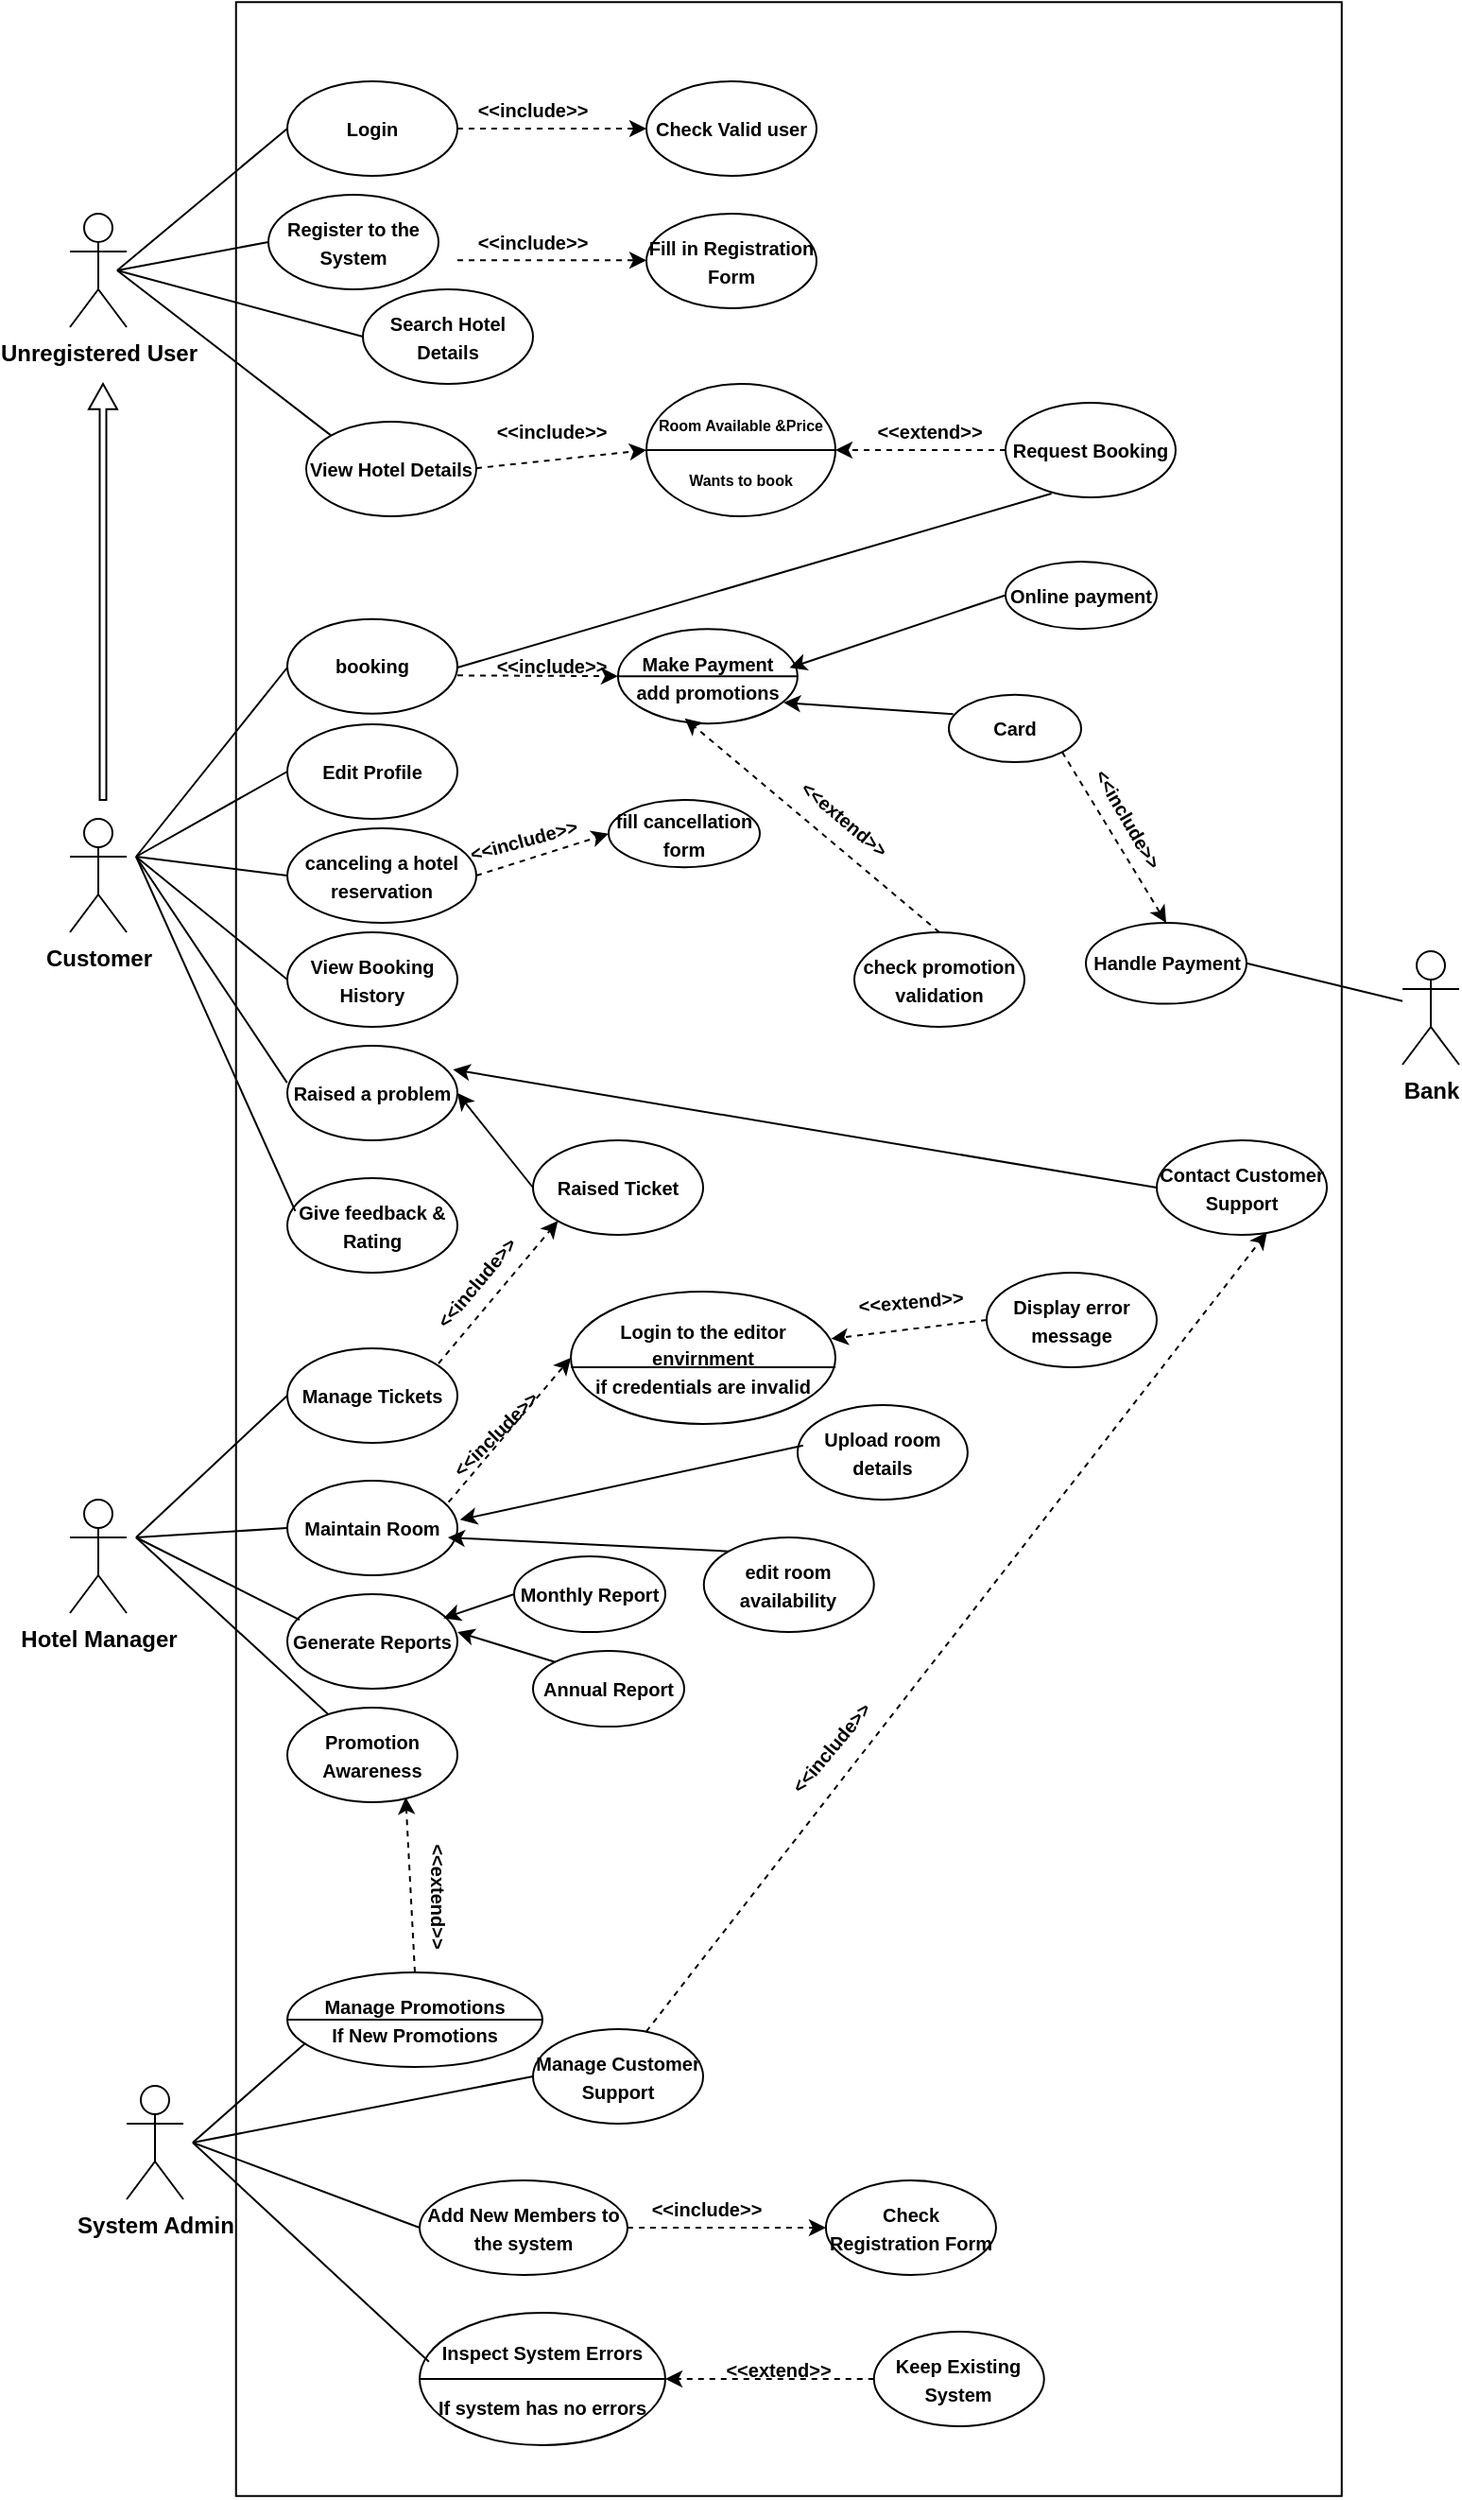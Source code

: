 <mxfile version="24.7.16">
  <diagram name="Page-1" id="d68mastPprzEtAu5r2Ha">
    <mxGraphModel dx="1050" dy="557" grid="1" gridSize="10" guides="1" tooltips="1" connect="1" arrows="1" fold="1" page="1" pageScale="1" pageWidth="850" pageHeight="1100" math="0" shadow="0">
      <root>
        <mxCell id="0" />
        <mxCell id="1" parent="0" />
        <mxCell id="FY4jOLK4kZRqqMJBtK9q-3" value="" style="rounded=0;whiteSpace=wrap;html=1;rotation=90;fontStyle=1" parent="1" vertex="1">
          <mxGeometry x="-234" y="435" width="1318.75" height="585" as="geometry" />
        </mxCell>
        <mxCell id="FY4jOLK4kZRqqMJBtK9q-7" value="Customer" style="shape=umlActor;html=1;verticalLabelPosition=bottom;verticalAlign=top;align=center;fontStyle=1" parent="1" vertex="1">
          <mxGeometry x="45" y="500" width="30" height="60" as="geometry" />
        </mxCell>
        <mxCell id="FY4jOLK4kZRqqMJBtK9q-8" value="Hotel Manager" style="shape=umlActor;html=1;verticalLabelPosition=bottom;verticalAlign=top;align=center;fontStyle=1" parent="1" vertex="1">
          <mxGeometry x="45" y="860" width="30" height="60" as="geometry" />
        </mxCell>
        <mxCell id="FY4jOLK4kZRqqMJBtK9q-9" value="Unregistered User" style="shape=umlActor;html=1;verticalLabelPosition=bottom;verticalAlign=top;align=center;fontStyle=1" parent="1" vertex="1">
          <mxGeometry x="45" y="180" width="30" height="60" as="geometry" />
        </mxCell>
        <mxCell id="FY4jOLK4kZRqqMJBtK9q-10" value="System Admin" style="shape=umlActor;html=1;verticalLabelPosition=bottom;verticalAlign=top;align=center;fontStyle=1" parent="1" vertex="1">
          <mxGeometry x="75" y="1170" width="30" height="60" as="geometry" />
        </mxCell>
        <mxCell id="FY4jOLK4kZRqqMJBtK9q-12" value="&lt;font style=&quot;font-size: 10px;&quot;&gt;Login&lt;/font&gt;" style="ellipse;whiteSpace=wrap;html=1;fontStyle=1" parent="1" vertex="1">
          <mxGeometry x="160" y="110" width="90" height="50" as="geometry" />
        </mxCell>
        <mxCell id="FY4jOLK4kZRqqMJBtK9q-13" value="&lt;font style=&quot;font-size: 10px;&quot;&gt;Register to the System&lt;/font&gt;" style="ellipse;whiteSpace=wrap;html=1;fontStyle=1" parent="1" vertex="1">
          <mxGeometry x="150" y="170" width="90" height="50" as="geometry" />
        </mxCell>
        <mxCell id="FY4jOLK4kZRqqMJBtK9q-14" value="&lt;span style=&quot;font-size: 10px;&quot;&gt;Search Hotel Details&lt;/span&gt;" style="ellipse;whiteSpace=wrap;html=1;fontStyle=1" parent="1" vertex="1">
          <mxGeometry x="200" y="220" width="90" height="50" as="geometry" />
        </mxCell>
        <mxCell id="FY4jOLK4kZRqqMJBtK9q-15" value="&lt;span style=&quot;font-size: 10px;&quot;&gt;View Hotel Details&lt;/span&gt;" style="ellipse;whiteSpace=wrap;html=1;fontStyle=1" parent="1" vertex="1">
          <mxGeometry x="170" y="290" width="90" height="50" as="geometry" />
        </mxCell>
        <mxCell id="FY4jOLK4kZRqqMJBtK9q-16" value="&lt;font style=&quot;font-size: 10px;&quot;&gt;Check Valid user&lt;/font&gt;" style="ellipse;whiteSpace=wrap;html=1;fontStyle=1" parent="1" vertex="1">
          <mxGeometry x="350" y="110" width="90" height="50" as="geometry" />
        </mxCell>
        <mxCell id="FY4jOLK4kZRqqMJBtK9q-21" value="" style="html=1;labelBackgroundColor=#ffffff;startArrow=none;startFill=0;startSize=6;endArrow=classic;endFill=1;endSize=6;jettySize=auto;orthogonalLoop=1;strokeWidth=1;dashed=1;fontSize=14;rounded=0;exitX=1;exitY=0.5;exitDx=0;exitDy=0;fontStyle=1" parent="1" source="FY4jOLK4kZRqqMJBtK9q-12" target="FY4jOLK4kZRqqMJBtK9q-16" edge="1">
          <mxGeometry width="60" height="60" relative="1" as="geometry">
            <mxPoint x="250" y="130" as="sourcePoint" />
            <mxPoint x="310" y="70" as="targetPoint" />
          </mxGeometry>
        </mxCell>
        <mxCell id="FY4jOLK4kZRqqMJBtK9q-23" value="&lt;font style=&quot;font-size: 10px;&quot;&gt;&amp;lt;&amp;lt;include&amp;gt;&amp;gt;&lt;/font&gt;" style="text;html=1;align=center;verticalAlign=middle;whiteSpace=wrap;rounded=0;fontStyle=1" parent="1" vertex="1">
          <mxGeometry x="260" y="110" width="60" height="30" as="geometry" />
        </mxCell>
        <mxCell id="FY4jOLK4kZRqqMJBtK9q-24" value="" style="html=1;labelBackgroundColor=#ffffff;startArrow=none;startFill=0;startSize=6;endArrow=classic;endFill=1;endSize=6;jettySize=auto;orthogonalLoop=1;strokeWidth=1;dashed=1;fontSize=14;rounded=0;exitX=1;exitY=0.5;exitDx=0;exitDy=0;fontStyle=1" parent="1" edge="1">
          <mxGeometry width="60" height="60" relative="1" as="geometry">
            <mxPoint x="250" y="204.67" as="sourcePoint" />
            <mxPoint x="350" y="204.67" as="targetPoint" />
          </mxGeometry>
        </mxCell>
        <mxCell id="FY4jOLK4kZRqqMJBtK9q-25" value="&lt;font style=&quot;font-size: 10px;&quot;&gt;Fill in Registration Form&lt;/font&gt;" style="ellipse;whiteSpace=wrap;html=1;fontStyle=1" parent="1" vertex="1">
          <mxGeometry x="350" y="180" width="90" height="50" as="geometry" />
        </mxCell>
        <mxCell id="FY4jOLK4kZRqqMJBtK9q-26" value="&lt;font style=&quot;font-size: 10px;&quot;&gt;&amp;lt;&amp;lt;include&amp;gt;&amp;gt;&lt;/font&gt;" style="text;html=1;align=center;verticalAlign=middle;whiteSpace=wrap;rounded=0;fontStyle=1" parent="1" vertex="1">
          <mxGeometry x="260" y="180" width="60" height="30" as="geometry" />
        </mxCell>
        <mxCell id="FY4jOLK4kZRqqMJBtK9q-27" value="" style="html=1;labelBackgroundColor=#ffffff;startArrow=none;startFill=0;startSize=6;endArrow=classic;endFill=1;endSize=6;jettySize=auto;orthogonalLoop=1;strokeWidth=1;dashed=1;fontSize=14;rounded=0;exitX=1;exitY=0.5;exitDx=0;exitDy=0;entryX=0;entryY=0.5;entryDx=0;entryDy=0;fontStyle=1" parent="1" target="FY4jOLK4kZRqqMJBtK9q-28" edge="1">
          <mxGeometry width="60" height="60" relative="1" as="geometry">
            <mxPoint x="260" y="314.57" as="sourcePoint" />
            <mxPoint x="360" y="314.57" as="targetPoint" />
          </mxGeometry>
        </mxCell>
        <mxCell id="FY4jOLK4kZRqqMJBtK9q-28" value="&lt;div style=&quot;&quot;&gt;&lt;span style=&quot;font-size: 8px; background-color: initial;&quot;&gt;Room Available &amp;amp;Price&lt;/span&gt;&lt;/div&gt;&lt;div style=&quot;&quot;&gt;&lt;span style=&quot;font-size: 8px; background-color: initial;&quot;&gt;&lt;br&gt;&lt;/span&gt;&lt;/div&gt;&lt;div style=&quot;&quot;&gt;&lt;span style=&quot;font-size: 8px; background-color: initial;&quot;&gt;Wants to book&lt;/span&gt;&lt;/div&gt;" style="ellipse;whiteSpace=wrap;html=1;align=center;fontStyle=1" parent="1" vertex="1">
          <mxGeometry x="350" y="270" width="100" height="70" as="geometry" />
        </mxCell>
        <mxCell id="FY4jOLK4kZRqqMJBtK9q-30" value="" style="endArrow=none;html=1;rounded=0;exitX=0;exitY=0.5;exitDx=0;exitDy=0;entryX=1;entryY=0.5;entryDx=0;entryDy=0;fontStyle=1" parent="1" source="FY4jOLK4kZRqqMJBtK9q-28" target="FY4jOLK4kZRqqMJBtK9q-28" edge="1">
          <mxGeometry width="50" height="50" relative="1" as="geometry">
            <mxPoint x="400" y="370" as="sourcePoint" />
            <mxPoint x="450" y="320" as="targetPoint" />
          </mxGeometry>
        </mxCell>
        <mxCell id="FY4jOLK4kZRqqMJBtK9q-31" value="" style="html=1;labelBackgroundColor=#ffffff;startArrow=none;startFill=0;startSize=6;endArrow=classic;endFill=1;endSize=6;jettySize=auto;orthogonalLoop=1;strokeWidth=1;dashed=1;fontSize=14;rounded=0;exitX=0;exitY=0.5;exitDx=0;exitDy=0;entryX=1;entryY=0.5;entryDx=0;entryDy=0;fontStyle=1" parent="1" source="FY4jOLK4kZRqqMJBtK9q-32" target="FY4jOLK4kZRqqMJBtK9q-28" edge="1">
          <mxGeometry width="60" height="60" relative="1" as="geometry">
            <mxPoint x="440" y="264.64" as="sourcePoint" />
            <mxPoint x="540" y="264.64" as="targetPoint" />
          </mxGeometry>
        </mxCell>
        <mxCell id="FY4jOLK4kZRqqMJBtK9q-32" value="&lt;font style=&quot;font-size: 10px;&quot;&gt;Request Booking&lt;/font&gt;" style="ellipse;whiteSpace=wrap;html=1;fontStyle=1" parent="1" vertex="1">
          <mxGeometry x="540" y="280" width="90" height="50" as="geometry" />
        </mxCell>
        <mxCell id="FY4jOLK4kZRqqMJBtK9q-33" value="&lt;font style=&quot;font-size: 10px;&quot;&gt;&amp;lt;&amp;lt;include&amp;gt;&amp;gt;&lt;/font&gt;" style="text;html=1;align=center;verticalAlign=middle;whiteSpace=wrap;rounded=0;fontStyle=1" parent="1" vertex="1">
          <mxGeometry x="270" y="280" width="60" height="30" as="geometry" />
        </mxCell>
        <mxCell id="FY4jOLK4kZRqqMJBtK9q-34" value="&lt;font style=&quot;font-size: 10px;&quot;&gt;&amp;lt;&amp;lt;extend&amp;gt;&amp;gt;&lt;/font&gt;" style="text;html=1;align=center;verticalAlign=middle;whiteSpace=wrap;rounded=0;rotation=0;fontStyle=1" parent="1" vertex="1">
          <mxGeometry x="470.38" y="280" width="60" height="30" as="geometry" />
        </mxCell>
        <mxCell id="FY4jOLK4kZRqqMJBtK9q-37" value="" style="shape=singleArrow;direction=north;whiteSpace=wrap;html=1;arrowWidth=0.233;arrowSize=0.061;fontStyle=1" parent="1" vertex="1">
          <mxGeometry x="55" y="270" width="15" height="220" as="geometry" />
        </mxCell>
        <mxCell id="FY4jOLK4kZRqqMJBtK9q-39" value="" style="endArrow=none;html=1;rounded=0;entryX=0;entryY=0.5;entryDx=0;entryDy=0;fontStyle=1" parent="1" target="FY4jOLK4kZRqqMJBtK9q-12" edge="1">
          <mxGeometry width="50" height="50" relative="1" as="geometry">
            <mxPoint x="70" y="210" as="sourcePoint" />
            <mxPoint x="120" y="160" as="targetPoint" />
          </mxGeometry>
        </mxCell>
        <mxCell id="FY4jOLK4kZRqqMJBtK9q-40" value="" style="endArrow=none;html=1;rounded=0;exitX=0;exitY=0.5;exitDx=0;exitDy=0;fontStyle=1" parent="1" source="FY4jOLK4kZRqqMJBtK9q-13" edge="1">
          <mxGeometry width="50" height="50" relative="1" as="geometry">
            <mxPoint x="20" y="260" as="sourcePoint" />
            <mxPoint x="70" y="210" as="targetPoint" />
          </mxGeometry>
        </mxCell>
        <mxCell id="FY4jOLK4kZRqqMJBtK9q-41" value="" style="endArrow=none;html=1;rounded=0;exitX=0;exitY=0.5;exitDx=0;exitDy=0;fontStyle=1" parent="1" source="FY4jOLK4kZRqqMJBtK9q-14" edge="1">
          <mxGeometry width="50" height="50" relative="1" as="geometry">
            <mxPoint x="170" y="215" as="sourcePoint" />
            <mxPoint x="70" y="210" as="targetPoint" />
          </mxGeometry>
        </mxCell>
        <mxCell id="FY4jOLK4kZRqqMJBtK9q-42" value="" style="endArrow=none;html=1;rounded=0;exitX=0;exitY=0;exitDx=0;exitDy=0;fontStyle=1" parent="1" source="FY4jOLK4kZRqqMJBtK9q-15" edge="1">
          <mxGeometry width="50" height="50" relative="1" as="geometry">
            <mxPoint x="160" y="205" as="sourcePoint" />
            <mxPoint x="70" y="210" as="targetPoint" />
          </mxGeometry>
        </mxCell>
        <mxCell id="FY4jOLK4kZRqqMJBtK9q-46" value="&lt;font style=&quot;font-size: 10px;&quot;&gt;booking&lt;/font&gt;" style="ellipse;whiteSpace=wrap;html=1;fontStyle=1" parent="1" vertex="1">
          <mxGeometry x="160" y="394.38" width="90" height="50" as="geometry" />
        </mxCell>
        <mxCell id="FY4jOLK4kZRqqMJBtK9q-47" value="&lt;font style=&quot;font-size: 10px;&quot;&gt;Edit Profile&lt;/font&gt;" style="ellipse;whiteSpace=wrap;html=1;fontStyle=1" parent="1" vertex="1">
          <mxGeometry x="160" y="450" width="90" height="50" as="geometry" />
        </mxCell>
        <mxCell id="FY4jOLK4kZRqqMJBtK9q-48" value="&lt;font style=&quot;font-size: 10px;&quot;&gt;canceling a hotel reservation&lt;/font&gt;" style="ellipse;whiteSpace=wrap;html=1;fontStyle=1" parent="1" vertex="1">
          <mxGeometry x="160" y="505" width="100" height="50" as="geometry" />
        </mxCell>
        <mxCell id="FY4jOLK4kZRqqMJBtK9q-49" value="&lt;font style=&quot;font-size: 10px;&quot;&gt;View Booking History&lt;/font&gt;" style="ellipse;whiteSpace=wrap;html=1;fontStyle=1" parent="1" vertex="1">
          <mxGeometry x="160" y="560" width="90" height="50" as="geometry" />
        </mxCell>
        <mxCell id="FY4jOLK4kZRqqMJBtK9q-50" value="" style="endArrow=none;html=1;rounded=0;entryX=0.27;entryY=0.96;entryDx=0;entryDy=0;entryPerimeter=0;fontStyle=1" parent="1" target="FY4jOLK4kZRqqMJBtK9q-32" edge="1">
          <mxGeometry width="50" height="50" relative="1" as="geometry">
            <mxPoint x="250" y="420" as="sourcePoint" />
            <mxPoint x="300" y="370" as="targetPoint" />
          </mxGeometry>
        </mxCell>
        <mxCell id="FY4jOLK4kZRqqMJBtK9q-51" value="" style="endArrow=none;html=1;rounded=0;fontStyle=1" parent="1" edge="1">
          <mxGeometry width="50" height="50" relative="1" as="geometry">
            <mxPoint x="80" y="520" as="sourcePoint" />
            <mxPoint x="160" y="420" as="targetPoint" />
          </mxGeometry>
        </mxCell>
        <mxCell id="FY4jOLK4kZRqqMJBtK9q-52" value="" style="endArrow=none;html=1;rounded=0;entryX=0;entryY=0.5;entryDx=0;entryDy=0;fontStyle=1" parent="1" target="FY4jOLK4kZRqqMJBtK9q-47" edge="1">
          <mxGeometry width="50" height="50" relative="1" as="geometry">
            <mxPoint x="80" y="520" as="sourcePoint" />
            <mxPoint x="170" y="430" as="targetPoint" />
          </mxGeometry>
        </mxCell>
        <mxCell id="FY4jOLK4kZRqqMJBtK9q-53" value="&lt;font style=&quot;font-size: 10px;&quot;&gt;&lt;span style=&quot;color: rgb(0, 0, 0); font-family: Helvetica; font-style: normal; font-variant-ligatures: normal; font-variant-caps: normal; letter-spacing: normal; orphans: 2; text-align: center; text-indent: 0px; text-transform: none; widows: 2; word-spacing: 0px; -webkit-text-stroke-width: 0px; white-space: normal; background-color: rgb(251, 251, 251); text-decoration-thickness: initial; text-decoration-style: initial; text-decoration-color: initial; float: none; display: inline !important;&quot;&gt;Make Payment&lt;/span&gt;&lt;br&gt;&lt;/font&gt;&lt;div&gt;&lt;span style=&quot;font-size: 10px;&quot;&gt;add promotions&lt;/span&gt;&lt;br&gt;&lt;/div&gt;" style="ellipse;whiteSpace=wrap;html=1;rotation=0;fontStyle=1" parent="1" vertex="1">
          <mxGeometry x="334.96" y="399.57" width="95" height="50" as="geometry" />
        </mxCell>
        <mxCell id="FY4jOLK4kZRqqMJBtK9q-54" value="" style="endArrow=none;html=1;rounded=0;exitX=0;exitY=0.5;exitDx=0;exitDy=0;entryX=1;entryY=0.5;entryDx=0;entryDy=0;fontStyle=1" parent="1" source="FY4jOLK4kZRqqMJBtK9q-53" target="FY4jOLK4kZRqqMJBtK9q-53" edge="1">
          <mxGeometry width="50" height="50" relative="1" as="geometry">
            <mxPoint x="410" y="480" as="sourcePoint" />
            <mxPoint x="430" y="430" as="targetPoint" />
          </mxGeometry>
        </mxCell>
        <mxCell id="FY4jOLK4kZRqqMJBtK9q-55" value="" style="html=1;labelBackgroundColor=#ffffff;startArrow=none;startFill=0;startSize=6;endArrow=classic;endFill=1;endSize=6;jettySize=auto;orthogonalLoop=1;strokeWidth=1;dashed=1;fontSize=14;rounded=0;exitX=1;exitY=0.5;exitDx=0;exitDy=0;entryX=0;entryY=0.5;entryDx=0;entryDy=0;fontStyle=1" parent="1" target="FY4jOLK4kZRqqMJBtK9q-53" edge="1">
          <mxGeometry width="60" height="60" relative="1" as="geometry">
            <mxPoint x="250" y="424.16" as="sourcePoint" />
            <mxPoint x="340" y="414.59" as="targetPoint" />
          </mxGeometry>
        </mxCell>
        <mxCell id="FY4jOLK4kZRqqMJBtK9q-56" value="&lt;font style=&quot;font-size: 10px;&quot;&gt;&amp;lt;&amp;lt;include&amp;gt;&amp;gt;&lt;/font&gt;" style="text;html=1;align=center;verticalAlign=middle;whiteSpace=wrap;rounded=0;rotation=0;fontStyle=1" parent="1" vertex="1">
          <mxGeometry x="270" y="404.38" width="60" height="30" as="geometry" />
        </mxCell>
        <mxCell id="FY4jOLK4kZRqqMJBtK9q-58" value="&lt;font style=&quot;font-size: 10px;&quot;&gt;check promotion validation&lt;/font&gt;" style="ellipse;whiteSpace=wrap;html=1;rotation=0;fontStyle=1" parent="1" vertex="1">
          <mxGeometry x="460" y="560" width="90" height="50" as="geometry" />
        </mxCell>
        <mxCell id="FY4jOLK4kZRqqMJBtK9q-59" value="&lt;font style=&quot;font-size: 10px;&quot;&gt;&amp;lt;&amp;lt;extend&amp;gt;&amp;gt;&lt;/font&gt;" style="text;html=1;align=center;verticalAlign=middle;whiteSpace=wrap;rounded=0;rotation=40;fontStyle=1" parent="1" vertex="1">
          <mxGeometry x="425" y="485" width="60" height="30" as="geometry" />
        </mxCell>
        <mxCell id="FY4jOLK4kZRqqMJBtK9q-62" value="&lt;font style=&quot;font-size: 10px;&quot;&gt;Online payment&lt;/font&gt;" style="ellipse;whiteSpace=wrap;html=1;fontStyle=1" parent="1" vertex="1">
          <mxGeometry x="540" y="363.95" width="80" height="35.62" as="geometry" />
        </mxCell>
        <mxCell id="FY4jOLK4kZRqqMJBtK9q-63" value="&lt;font style=&quot;font-size: 10px;&quot;&gt;Card&lt;/font&gt;" style="ellipse;whiteSpace=wrap;html=1;fontStyle=1" parent="1" vertex="1">
          <mxGeometry x="510" y="434.38" width="70" height="35.62" as="geometry" />
        </mxCell>
        <mxCell id="FY4jOLK4kZRqqMJBtK9q-64" value="" style="endArrow=classic;html=1;rounded=0;entryX=0.922;entryY=0.779;entryDx=0;entryDy=0;entryPerimeter=0;exitX=0.033;exitY=0.289;exitDx=0;exitDy=0;exitPerimeter=0;fontStyle=1" parent="1" source="FY4jOLK4kZRqqMJBtK9q-63" target="FY4jOLK4kZRqqMJBtK9q-53" edge="1">
          <mxGeometry width="50" height="50" relative="1" as="geometry">
            <mxPoint x="450" y="470" as="sourcePoint" />
            <mxPoint x="394" y="459" as="targetPoint" />
          </mxGeometry>
        </mxCell>
        <mxCell id="FY4jOLK4kZRqqMJBtK9q-65" value="Bank" style="shape=umlActor;html=1;verticalLabelPosition=bottom;verticalAlign=top;align=center;fontStyle=1" parent="1" vertex="1">
          <mxGeometry x="750" y="570" width="30" height="60" as="geometry" />
        </mxCell>
        <mxCell id="FY4jOLK4kZRqqMJBtK9q-66" value="" style="html=1;labelBackgroundColor=#ffffff;startArrow=none;startFill=0;startSize=6;endArrow=classic;endFill=1;endSize=6;jettySize=auto;orthogonalLoop=1;strokeWidth=1;dashed=1;fontSize=14;rounded=0;exitX=1;exitY=1;exitDx=0;exitDy=0;entryX=0.5;entryY=0;entryDx=0;entryDy=0;fontStyle=1" parent="1" source="FY4jOLK4kZRqqMJBtK9q-63" target="FY4jOLK4kZRqqMJBtK9q-67" edge="1">
          <mxGeometry width="60" height="60" relative="1" as="geometry">
            <mxPoint x="510" y="505" as="sourcePoint" />
            <mxPoint x="596" y="513.84" as="targetPoint" />
          </mxGeometry>
        </mxCell>
        <mxCell id="FY4jOLK4kZRqqMJBtK9q-67" value="&lt;font style=&quot;font-size: 10px;&quot;&gt;Handle Payment&lt;/font&gt;" style="ellipse;whiteSpace=wrap;html=1;fontStyle=1" parent="1" vertex="1">
          <mxGeometry x="582.5" y="555" width="85" height="42.81" as="geometry" />
        </mxCell>
        <mxCell id="FY4jOLK4kZRqqMJBtK9q-68" value="&lt;font style=&quot;font-size: 10px;&quot;&gt;&amp;lt;&amp;lt;include&amp;gt;&amp;gt;&lt;/font&gt;" style="text;html=1;align=center;verticalAlign=middle;whiteSpace=wrap;rounded=0;rotation=60;fontStyle=1" parent="1" vertex="1">
          <mxGeometry x="580" y="490" width="50" height="20" as="geometry" />
        </mxCell>
        <mxCell id="FY4jOLK4kZRqqMJBtK9q-69" value="" style="endArrow=none;html=1;rounded=0;exitX=1;exitY=0.5;exitDx=0;exitDy=0;fontStyle=1" parent="1" source="FY4jOLK4kZRqqMJBtK9q-67" target="FY4jOLK4kZRqqMJBtK9q-65" edge="1">
          <mxGeometry width="50" height="50" relative="1" as="geometry">
            <mxPoint x="380" y="670" as="sourcePoint" />
            <mxPoint x="430" y="620" as="targetPoint" />
          </mxGeometry>
        </mxCell>
        <mxCell id="FY4jOLK4kZRqqMJBtK9q-70" value="&lt;font style=&quot;font-size: 10px;&quot;&gt;fill cancellation form&lt;/font&gt;" style="ellipse;whiteSpace=wrap;html=1;fontStyle=1" parent="1" vertex="1">
          <mxGeometry x="330" y="490" width="80" height="35.62" as="geometry" />
        </mxCell>
        <mxCell id="FY4jOLK4kZRqqMJBtK9q-71" value="" style="html=1;labelBackgroundColor=#ffffff;startArrow=none;startFill=0;startSize=6;endArrow=classic;endFill=1;endSize=6;jettySize=auto;orthogonalLoop=1;strokeWidth=1;dashed=1;fontSize=14;rounded=0;exitX=1;exitY=0.5;exitDx=0;exitDy=0;entryX=0;entryY=0.5;entryDx=0;entryDy=0;fontStyle=1" parent="1" source="FY4jOLK4kZRqqMJBtK9q-48" target="FY4jOLK4kZRqqMJBtK9q-70" edge="1">
          <mxGeometry width="60" height="60" relative="1" as="geometry">
            <mxPoint x="270" y="535.62" as="sourcePoint" />
            <mxPoint x="356" y="544.46" as="targetPoint" />
          </mxGeometry>
        </mxCell>
        <mxCell id="FY4jOLK4kZRqqMJBtK9q-72" value="&lt;font style=&quot;font-size: 10px;&quot;&gt;Raised a problem&lt;/font&gt;" style="ellipse;whiteSpace=wrap;html=1;fontStyle=1" parent="1" vertex="1">
          <mxGeometry x="160" y="620" width="90" height="50" as="geometry" />
        </mxCell>
        <mxCell id="FY4jOLK4kZRqqMJBtK9q-73" value="&lt;span style=&quot;font-size: 10px;&quot;&gt;Contact Customer Support&lt;/span&gt;" style="ellipse;whiteSpace=wrap;html=1;fontStyle=1" parent="1" vertex="1">
          <mxGeometry x="620" y="670" width="90" height="50" as="geometry" />
        </mxCell>
        <mxCell id="FY4jOLK4kZRqqMJBtK9q-74" value="&lt;font style=&quot;font-size: 10px;&quot;&gt;Raised Ticket&lt;/font&gt;" style="ellipse;whiteSpace=wrap;html=1;fontStyle=1" parent="1" vertex="1">
          <mxGeometry x="290" y="670" width="90" height="50" as="geometry" />
        </mxCell>
        <mxCell id="FY4jOLK4kZRqqMJBtK9q-75" value="&lt;font style=&quot;font-size: 10px;&quot;&gt;Give feedback &amp;amp; Rating&lt;/font&gt;" style="ellipse;whiteSpace=wrap;html=1;fontStyle=1" parent="1" vertex="1">
          <mxGeometry x="160" y="690" width="90" height="50" as="geometry" />
        </mxCell>
        <mxCell id="FY4jOLK4kZRqqMJBtK9q-76" value="" style="endArrow=none;html=1;rounded=0;entryX=0;entryY=0.5;entryDx=0;entryDy=0;fontStyle=1" parent="1" target="FY4jOLK4kZRqqMJBtK9q-48" edge="1">
          <mxGeometry width="50" height="50" relative="1" as="geometry">
            <mxPoint x="80" y="520" as="sourcePoint" />
            <mxPoint x="170" y="485" as="targetPoint" />
          </mxGeometry>
        </mxCell>
        <mxCell id="FY4jOLK4kZRqqMJBtK9q-77" value="" style="endArrow=none;html=1;rounded=0;entryX=0;entryY=0.5;entryDx=0;entryDy=0;fontStyle=1" parent="1" target="FY4jOLK4kZRqqMJBtK9q-49" edge="1">
          <mxGeometry width="50" height="50" relative="1" as="geometry">
            <mxPoint x="80" y="520" as="sourcePoint" />
            <mxPoint x="170" y="540" as="targetPoint" />
          </mxGeometry>
        </mxCell>
        <mxCell id="FY4jOLK4kZRqqMJBtK9q-78" value="" style="endArrow=none;html=1;rounded=0;entryX=-0.001;entryY=0.391;entryDx=0;entryDy=0;entryPerimeter=0;fontStyle=1" parent="1" target="FY4jOLK4kZRqqMJBtK9q-72" edge="1">
          <mxGeometry width="50" height="50" relative="1" as="geometry">
            <mxPoint x="80" y="520" as="sourcePoint" />
            <mxPoint x="180" y="550" as="targetPoint" />
          </mxGeometry>
        </mxCell>
        <mxCell id="FY4jOLK4kZRqqMJBtK9q-79" value="" style="endArrow=none;html=1;rounded=0;entryX=0.047;entryY=0.348;entryDx=0;entryDy=0;entryPerimeter=0;fontStyle=1" parent="1" target="FY4jOLK4kZRqqMJBtK9q-75" edge="1">
          <mxGeometry width="50" height="50" relative="1" as="geometry">
            <mxPoint x="80" y="520" as="sourcePoint" />
            <mxPoint x="190" y="560" as="targetPoint" />
          </mxGeometry>
        </mxCell>
        <mxCell id="FY4jOLK4kZRqqMJBtK9q-80" value="" style="endArrow=classic;html=1;rounded=0;entryX=0.975;entryY=0.252;entryDx=0;entryDy=0;entryPerimeter=0;exitX=0;exitY=0.5;exitDx=0;exitDy=0;fontStyle=1" parent="1" source="FY4jOLK4kZRqqMJBtK9q-73" target="FY4jOLK4kZRqqMJBtK9q-72" edge="1">
          <mxGeometry width="50" height="50" relative="1" as="geometry">
            <mxPoint x="300" y="585" as="sourcePoint" />
            <mxPoint x="244" y="550" as="targetPoint" />
          </mxGeometry>
        </mxCell>
        <mxCell id="FY4jOLK4kZRqqMJBtK9q-82" value="" style="endArrow=classic;html=1;rounded=0;entryX=1;entryY=0.5;entryDx=0;entryDy=0;exitX=0;exitY=0.5;exitDx=0;exitDy=0;fontStyle=1" parent="1" source="FY4jOLK4kZRqqMJBtK9q-74" target="FY4jOLK4kZRqqMJBtK9q-72" edge="1">
          <mxGeometry width="50" height="50" relative="1" as="geometry">
            <mxPoint x="310" y="615" as="sourcePoint" />
            <mxPoint x="258" y="643" as="targetPoint" />
          </mxGeometry>
        </mxCell>
        <mxCell id="ZKI_vBoumGyFwL3VDmpo-1" value="&lt;font style=&quot;font-size: 10px;&quot;&gt;Maintain Room&lt;/font&gt;" style="ellipse;whiteSpace=wrap;html=1;fontStyle=1" parent="1" vertex="1">
          <mxGeometry x="160" y="850" width="90" height="50" as="geometry" />
        </mxCell>
        <mxCell id="ZKI_vBoumGyFwL3VDmpo-3" value="&lt;span style=&quot;font-size: 10px;&quot;&gt;Generate Reports&lt;/span&gt;" style="ellipse;whiteSpace=wrap;html=1;fontStyle=1" parent="1" vertex="1">
          <mxGeometry x="160" y="910" width="90" height="50" as="geometry" />
        </mxCell>
        <mxCell id="ZKI_vBoumGyFwL3VDmpo-4" value="&lt;font style=&quot;font-size: 10px;&quot;&gt;Promotion Awareness&lt;/font&gt;" style="ellipse;whiteSpace=wrap;html=1;fontStyle=1" parent="1" vertex="1">
          <mxGeometry x="160" y="970" width="90" height="50" as="geometry" />
        </mxCell>
        <mxCell id="ZKI_vBoumGyFwL3VDmpo-5" value="&lt;font style=&quot;font-size: 10px;&quot;&gt;Login to the editor envirnment&lt;/font&gt;&lt;div&gt;&lt;font style=&quot;font-size: 10px;&quot;&gt;if credentials are invalid&lt;/font&gt;&lt;/div&gt;" style="ellipse;whiteSpace=wrap;html=1;rotation=0;fontStyle=1" parent="1" vertex="1">
          <mxGeometry x="310" y="750" width="140" height="70" as="geometry" />
        </mxCell>
        <mxCell id="ZKI_vBoumGyFwL3VDmpo-6" value="" style="endArrow=none;html=1;rounded=0;entryX=1;entryY=0.5;entryDx=0;entryDy=0;exitX=0;exitY=0.5;exitDx=0;exitDy=0;fontStyle=1" parent="1" edge="1">
          <mxGeometry width="50" height="50" relative="1" as="geometry">
            <mxPoint x="310" y="790" as="sourcePoint" />
            <mxPoint x="450" y="790" as="targetPoint" />
          </mxGeometry>
        </mxCell>
        <mxCell id="ZKI_vBoumGyFwL3VDmpo-7" value="&lt;font style=&quot;font-size: 10px;&quot;&gt;Display error message&lt;/font&gt;" style="ellipse;whiteSpace=wrap;html=1;rotation=0;fontStyle=1" parent="1" vertex="1">
          <mxGeometry x="530" y="740" width="90" height="50" as="geometry" />
        </mxCell>
        <mxCell id="ZKI_vBoumGyFwL3VDmpo-8" value="" style="html=1;labelBackgroundColor=#ffffff;startArrow=none;startFill=0;startSize=6;endArrow=classic;endFill=1;endSize=6;jettySize=auto;orthogonalLoop=1;strokeWidth=1;dashed=1;fontSize=14;rounded=0;exitX=0;exitY=0.5;exitDx=0;exitDy=0;entryX=0.984;entryY=0.356;entryDx=0;entryDy=0;entryPerimeter=0;fontStyle=1" parent="1" source="ZKI_vBoumGyFwL3VDmpo-7" target="ZKI_vBoumGyFwL3VDmpo-5" edge="1">
          <mxGeometry width="60" height="60" relative="1" as="geometry">
            <mxPoint x="500" y="680" as="sourcePoint" />
            <mxPoint x="546" y="740" as="targetPoint" />
          </mxGeometry>
        </mxCell>
        <mxCell id="ZKI_vBoumGyFwL3VDmpo-9" value="&lt;font style=&quot;font-size: 10px;&quot;&gt;&amp;lt;&amp;lt;extend&amp;gt;&amp;gt;&lt;/font&gt;" style="text;html=1;align=center;verticalAlign=middle;whiteSpace=wrap;rounded=0;rotation=-5;fontStyle=1" parent="1" vertex="1">
          <mxGeometry x="459.96" y="740" width="60" height="30" as="geometry" />
        </mxCell>
        <mxCell id="ZKI_vBoumGyFwL3VDmpo-11" value="" style="html=1;labelBackgroundColor=#ffffff;startArrow=none;startFill=0;startSize=6;endArrow=classic;endFill=1;endSize=6;jettySize=auto;orthogonalLoop=1;strokeWidth=1;dashed=1;fontSize=14;rounded=0;exitX=0.948;exitY=0.227;exitDx=0;exitDy=0;entryX=0;entryY=0.5;entryDx=0;entryDy=0;exitPerimeter=0;fontStyle=1" parent="1" source="ZKI_vBoumGyFwL3VDmpo-1" target="ZKI_vBoumGyFwL3VDmpo-5" edge="1">
          <mxGeometry width="60" height="60" relative="1" as="geometry">
            <mxPoint x="270" y="760" as="sourcePoint" />
            <mxPoint x="316" y="820" as="targetPoint" />
          </mxGeometry>
        </mxCell>
        <mxCell id="ZKI_vBoumGyFwL3VDmpo-12" value="" style="html=1;labelBackgroundColor=#ffffff;startArrow=none;startFill=0;startSize=6;endArrow=classic;endFill=1;endSize=6;jettySize=auto;orthogonalLoop=1;strokeWidth=1;dashed=1;fontSize=14;rounded=0;exitX=0.5;exitY=0;exitDx=0;exitDy=0;entryX=0.372;entryY=0.946;entryDx=0;entryDy=0;entryPerimeter=0;fontStyle=1" parent="1" source="FY4jOLK4kZRqqMJBtK9q-58" target="FY4jOLK4kZRqqMJBtK9q-53" edge="1">
          <mxGeometry width="60" height="60" relative="1" as="geometry">
            <mxPoint x="404" y="490" as="sourcePoint" />
            <mxPoint x="450" y="550" as="targetPoint" />
          </mxGeometry>
        </mxCell>
        <mxCell id="ZKI_vBoumGyFwL3VDmpo-13" value="" style="endArrow=classic;html=1;rounded=0;entryX=0.956;entryY=0.411;entryDx=0;entryDy=0;entryPerimeter=0;exitX=0;exitY=0.5;exitDx=0;exitDy=0;fontStyle=1" parent="1" source="FY4jOLK4kZRqqMJBtK9q-62" target="FY4jOLK4kZRqqMJBtK9q-53" edge="1">
          <mxGeometry width="50" height="50" relative="1" as="geometry">
            <mxPoint x="482.96" y="437.38" as="sourcePoint" />
            <mxPoint x="429.96" y="401.38" as="targetPoint" />
          </mxGeometry>
        </mxCell>
        <mxCell id="ZKI_vBoumGyFwL3VDmpo-17" value="&lt;font style=&quot;font-size: 10px;&quot;&gt;Upload room details&lt;/font&gt;" style="ellipse;whiteSpace=wrap;html=1;fontStyle=1" parent="1" vertex="1">
          <mxGeometry x="429.96" y="810" width="90" height="50" as="geometry" />
        </mxCell>
        <mxCell id="ZKI_vBoumGyFwL3VDmpo-19" value="&lt;span style=&quot;font-size: 10px;&quot;&gt;edit room availability&lt;/span&gt;" style="ellipse;whiteSpace=wrap;html=1;fontStyle=1" parent="1" vertex="1">
          <mxGeometry x="380.38" y="880" width="90" height="50" as="geometry" />
        </mxCell>
        <mxCell id="ZKI_vBoumGyFwL3VDmpo-20" value="" style="endArrow=classic;html=1;rounded=0;entryX=1.015;entryY=0.413;entryDx=0;entryDy=0;entryPerimeter=0;exitX=0.033;exitY=0.427;exitDx=0;exitDy=0;exitPerimeter=0;fontStyle=1" parent="1" source="ZKI_vBoumGyFwL3VDmpo-17" target="ZKI_vBoumGyFwL3VDmpo-1" edge="1">
          <mxGeometry width="50" height="50" relative="1" as="geometry">
            <mxPoint x="380" y="880" as="sourcePoint" />
            <mxPoint x="430" y="830" as="targetPoint" />
          </mxGeometry>
        </mxCell>
        <mxCell id="ZKI_vBoumGyFwL3VDmpo-22" value="" style="endArrow=classic;html=1;rounded=0;entryX=0.944;entryY=0.6;entryDx=0;entryDy=0;entryPerimeter=0;exitX=0;exitY=0;exitDx=0;exitDy=0;fontStyle=1" parent="1" source="ZKI_vBoumGyFwL3VDmpo-19" target="ZKI_vBoumGyFwL3VDmpo-1" edge="1">
          <mxGeometry width="50" height="50" relative="1" as="geometry">
            <mxPoint x="383" y="851" as="sourcePoint" />
            <mxPoint x="266" y="871" as="targetPoint" />
          </mxGeometry>
        </mxCell>
        <mxCell id="ZKI_vBoumGyFwL3VDmpo-24" value="&lt;font style=&quot;font-size: 10px;&quot;&gt;Manage Promotions&lt;/font&gt;&lt;div&gt;&lt;font style=&quot;font-size: 10px;&quot;&gt;If New Promotions&lt;/font&gt;&lt;/div&gt;" style="ellipse;whiteSpace=wrap;html=1;fontStyle=1" parent="1" vertex="1">
          <mxGeometry x="160" y="1110" width="135" height="50" as="geometry" />
        </mxCell>
        <mxCell id="ZKI_vBoumGyFwL3VDmpo-25" value="&lt;font style=&quot;font-size: 10px;&quot;&gt;Inspect System Errors&lt;/font&gt;&lt;div&gt;&lt;span style=&quot;font-size: 10px;&quot;&gt;&lt;br&gt;&lt;/span&gt;&lt;div&gt;&lt;font style=&quot;font-size: 10px;&quot;&gt;If system has no errors&lt;/font&gt;&lt;/div&gt;&lt;/div&gt;" style="ellipse;whiteSpace=wrap;html=1;fontStyle=1" parent="1" vertex="1">
          <mxGeometry x="230" y="1290" width="130" height="70" as="geometry" />
        </mxCell>
        <mxCell id="ZKI_vBoumGyFwL3VDmpo-26" value="&lt;font style=&quot;font-size: 10px;&quot;&gt;Manage Customer Support&lt;/font&gt;" style="ellipse;whiteSpace=wrap;html=1;fontStyle=1" parent="1" vertex="1">
          <mxGeometry x="290" y="1140" width="90" height="50" as="geometry" />
        </mxCell>
        <mxCell id="ZKI_vBoumGyFwL3VDmpo-27" value="" style="html=1;labelBackgroundColor=#ffffff;startArrow=none;startFill=0;startSize=6;endArrow=classic;endFill=1;endSize=6;jettySize=auto;orthogonalLoop=1;strokeWidth=1;dashed=1;fontSize=14;rounded=0;exitX=0.666;exitY=0.025;exitDx=0;exitDy=0;entryX=0.648;entryY=0.973;entryDx=0;entryDy=0;exitPerimeter=0;entryPerimeter=0;fontStyle=1" parent="1" source="ZKI_vBoumGyFwL3VDmpo-26" target="FY4jOLK4kZRqqMJBtK9q-73" edge="1">
          <mxGeometry width="60" height="60" relative="1" as="geometry">
            <mxPoint x="450" y="1120" as="sourcePoint" />
            <mxPoint x="479" y="1069" as="targetPoint" />
          </mxGeometry>
        </mxCell>
        <mxCell id="ZKI_vBoumGyFwL3VDmpo-28" value="&lt;font style=&quot;font-size: 10px;&quot;&gt;&amp;lt;&amp;lt;include&amp;gt;&amp;gt;&lt;/font&gt;" style="text;html=1;align=center;verticalAlign=middle;whiteSpace=wrap;rounded=0;rotation=-50;fontStyle=1" parent="1" vertex="1">
          <mxGeometry x="410" y="980" width="75" height="21.77" as="geometry" />
        </mxCell>
        <mxCell id="ZKI_vBoumGyFwL3VDmpo-35" value="&lt;font style=&quot;font-size: 10px;&quot;&gt;&amp;lt;&amp;lt;include&amp;gt;&amp;gt;&lt;/font&gt;" style="text;html=1;align=center;verticalAlign=middle;whiteSpace=wrap;rounded=0;rotation=-15;fontStyle=1" parent="1" vertex="1">
          <mxGeometry x="255" y="495.62" width="60" height="30" as="geometry" />
        </mxCell>
        <mxCell id="ZKI_vBoumGyFwL3VDmpo-36" value="&lt;font style=&quot;font-size: 10px;&quot;&gt;Manage Tickets&lt;/font&gt;" style="ellipse;whiteSpace=wrap;html=1;fontStyle=1" parent="1" vertex="1">
          <mxGeometry x="160" y="780" width="90" height="50" as="geometry" />
        </mxCell>
        <mxCell id="ZKI_vBoumGyFwL3VDmpo-37" value="" style="endArrow=none;html=1;rounded=0;entryX=0;entryY=0.5;entryDx=0;entryDy=0;fontStyle=1" parent="1" target="ZKI_vBoumGyFwL3VDmpo-36" edge="1">
          <mxGeometry width="50" height="50" relative="1" as="geometry">
            <mxPoint x="80" y="880" as="sourcePoint" />
            <mxPoint x="130" y="830" as="targetPoint" />
          </mxGeometry>
        </mxCell>
        <mxCell id="ZKI_vBoumGyFwL3VDmpo-38" value="&lt;font style=&quot;font-size: 10px;&quot;&gt;&amp;lt;&amp;lt;include&amp;gt;&amp;gt;&lt;/font&gt;" style="text;html=1;align=center;verticalAlign=middle;whiteSpace=wrap;rounded=0;rotation=-45;fontStyle=1" parent="1" vertex="1">
          <mxGeometry x="240" y="810" width="60" height="30" as="geometry" />
        </mxCell>
        <mxCell id="ZKI_vBoumGyFwL3VDmpo-40" value="" style="html=1;labelBackgroundColor=#ffffff;startArrow=none;startFill=0;startSize=6;endArrow=classic;endFill=1;endSize=6;jettySize=auto;orthogonalLoop=1;strokeWidth=1;dashed=1;fontSize=14;rounded=0;exitX=0.948;exitY=0.227;exitDx=0;exitDy=0;entryX=0;entryY=1;entryDx=0;entryDy=0;exitPerimeter=0;fontStyle=1" parent="1" target="FY4jOLK4kZRqqMJBtK9q-74" edge="1">
          <mxGeometry width="60" height="60" relative="1" as="geometry">
            <mxPoint x="240" y="788" as="sourcePoint" />
            <mxPoint x="307" y="730" as="targetPoint" />
          </mxGeometry>
        </mxCell>
        <mxCell id="ZKI_vBoumGyFwL3VDmpo-42" value="&lt;font style=&quot;font-size: 10px;&quot;&gt;&amp;lt;&amp;lt;include&amp;gt;&amp;gt;&lt;/font&gt;" style="text;html=1;align=center;verticalAlign=middle;whiteSpace=wrap;rounded=0;rotation=-50;fontStyle=1" parent="1" vertex="1">
          <mxGeometry x="230" y="730" width="60" height="30" as="geometry" />
        </mxCell>
        <mxCell id="ZKI_vBoumGyFwL3VDmpo-43" value="" style="endArrow=none;html=1;rounded=0;entryX=0;entryY=0.5;entryDx=0;entryDy=0;fontStyle=1" parent="1" target="ZKI_vBoumGyFwL3VDmpo-1" edge="1">
          <mxGeometry width="50" height="50" relative="1" as="geometry">
            <mxPoint x="80" y="880" as="sourcePoint" />
            <mxPoint x="170" y="970" as="targetPoint" />
          </mxGeometry>
        </mxCell>
        <mxCell id="ZKI_vBoumGyFwL3VDmpo-45" value="" style="endArrow=none;html=1;rounded=0;entryX=0.072;entryY=0.271;entryDx=0;entryDy=0;entryPerimeter=0;fontStyle=1" parent="1" target="ZKI_vBoumGyFwL3VDmpo-3" edge="1">
          <mxGeometry width="50" height="50" relative="1" as="geometry">
            <mxPoint x="80" y="880" as="sourcePoint" />
            <mxPoint x="170" y="885" as="targetPoint" />
          </mxGeometry>
        </mxCell>
        <mxCell id="ZKI_vBoumGyFwL3VDmpo-46" value="" style="endArrow=none;html=1;rounded=0;entryX=1;entryY=0.5;entryDx=0;entryDy=0;exitX=0;exitY=0.5;exitDx=0;exitDy=0;fontStyle=1" parent="1" source="ZKI_vBoumGyFwL3VDmpo-25" target="ZKI_vBoumGyFwL3VDmpo-25" edge="1">
          <mxGeometry width="50" height="50" relative="1" as="geometry">
            <mxPoint x="370" y="1270" as="sourcePoint" />
            <mxPoint x="420" y="1220" as="targetPoint" />
          </mxGeometry>
        </mxCell>
        <mxCell id="ZKI_vBoumGyFwL3VDmpo-47" value="&lt;font style=&quot;font-size: 10px;&quot;&gt;Keep Existing System&lt;/font&gt;" style="ellipse;whiteSpace=wrap;html=1;fontStyle=1" parent="1" vertex="1">
          <mxGeometry x="470.38" y="1300" width="90" height="50" as="geometry" />
        </mxCell>
        <mxCell id="ZKI_vBoumGyFwL3VDmpo-48" value="&lt;font style=&quot;font-size: 10px;&quot;&gt;&amp;lt;&amp;lt;extend&amp;gt;&amp;gt;&lt;/font&gt;" style="text;html=1;align=center;verticalAlign=middle;whiteSpace=wrap;rounded=0;rotation=0;fontStyle=1" parent="1" vertex="1">
          <mxGeometry x="390" y="1310" width="60" height="20" as="geometry" />
        </mxCell>
        <mxCell id="ZKI_vBoumGyFwL3VDmpo-49" value="" style="html=1;labelBackgroundColor=#ffffff;startArrow=none;startFill=0;startSize=6;endArrow=classic;endFill=1;endSize=6;jettySize=auto;orthogonalLoop=1;strokeWidth=1;dashed=1;fontSize=14;rounded=0;exitX=0;exitY=0.5;exitDx=0;exitDy=0;entryX=1;entryY=0.5;entryDx=0;entryDy=0;fontStyle=1" parent="1" source="ZKI_vBoumGyFwL3VDmpo-47" target="ZKI_vBoumGyFwL3VDmpo-25" edge="1">
          <mxGeometry width="60" height="60" relative="1" as="geometry">
            <mxPoint x="490" y="1385" as="sourcePoint" />
            <mxPoint x="553" y="1310" as="targetPoint" />
          </mxGeometry>
        </mxCell>
        <mxCell id="ZKI_vBoumGyFwL3VDmpo-52" value="&lt;font style=&quot;font-size: 10px;&quot;&gt;Add New Members to the system&lt;/font&gt;" style="ellipse;whiteSpace=wrap;html=1;fontStyle=1" parent="1" vertex="1">
          <mxGeometry x="230" y="1220" width="110" height="50" as="geometry" />
        </mxCell>
        <mxCell id="ZKI_vBoumGyFwL3VDmpo-53" value="&lt;span style=&quot;font-size: 10px;&quot;&gt;Check Registration Form&lt;/span&gt;" style="ellipse;whiteSpace=wrap;html=1;fontStyle=1" parent="1" vertex="1">
          <mxGeometry x="444.96" y="1220" width="90" height="50" as="geometry" />
        </mxCell>
        <mxCell id="ZKI_vBoumGyFwL3VDmpo-54" value="" style="html=1;labelBackgroundColor=#ffffff;startArrow=none;startFill=0;startSize=6;endArrow=classic;endFill=1;endSize=6;jettySize=auto;orthogonalLoop=1;strokeWidth=1;dashed=1;fontSize=14;rounded=0;exitX=1;exitY=0.5;exitDx=0;exitDy=0;entryX=0;entryY=0.5;entryDx=0;entryDy=0;fontStyle=1" parent="1" source="ZKI_vBoumGyFwL3VDmpo-52" target="ZKI_vBoumGyFwL3VDmpo-53" edge="1">
          <mxGeometry width="60" height="60" relative="1" as="geometry">
            <mxPoint x="444.96" y="1270" as="sourcePoint" />
            <mxPoint x="334.96" y="1260" as="targetPoint" />
          </mxGeometry>
        </mxCell>
        <mxCell id="ZKI_vBoumGyFwL3VDmpo-55" value="&lt;font style=&quot;font-size: 10px;&quot;&gt;&amp;lt;&amp;lt;include&amp;gt;&amp;gt;&lt;/font&gt;" style="text;html=1;align=center;verticalAlign=middle;whiteSpace=wrap;rounded=0;rotation=0;fontStyle=1" parent="1" vertex="1">
          <mxGeometry x="352.46" y="1230" width="60" height="10" as="geometry" />
        </mxCell>
        <mxCell id="ZKI_vBoumGyFwL3VDmpo-57" value="" style="endArrow=none;html=1;rounded=0;entryX=0;entryY=0.5;entryDx=0;entryDy=0;fontStyle=1" parent="1" target="ZKI_vBoumGyFwL3VDmpo-26" edge="1">
          <mxGeometry width="50" height="50" relative="1" as="geometry">
            <mxPoint x="110" y="1200" as="sourcePoint" />
            <mxPoint x="220" y="1110" as="targetPoint" />
          </mxGeometry>
        </mxCell>
        <mxCell id="ZKI_vBoumGyFwL3VDmpo-60" value="" style="endArrow=none;html=1;rounded=0;entryX=0.038;entryY=0.369;entryDx=0;entryDy=0;entryPerimeter=0;fontStyle=1" parent="1" target="ZKI_vBoumGyFwL3VDmpo-25" edge="1">
          <mxGeometry width="50" height="50" relative="1" as="geometry">
            <mxPoint x="110" y="1200" as="sourcePoint" />
            <mxPoint x="220" y="1280" as="targetPoint" />
          </mxGeometry>
        </mxCell>
        <mxCell id="ZKI_vBoumGyFwL3VDmpo-61" value="" style="endArrow=none;html=1;rounded=0;entryX=0;entryY=0.5;entryDx=0;entryDy=0;fontStyle=1" parent="1" target="ZKI_vBoumGyFwL3VDmpo-52" edge="1">
          <mxGeometry width="50" height="50" relative="1" as="geometry">
            <mxPoint x="110" y="1200" as="sourcePoint" />
            <mxPoint x="190" y="1200" as="targetPoint" />
          </mxGeometry>
        </mxCell>
        <mxCell id="ZKI_vBoumGyFwL3VDmpo-63" value="&lt;span style=&quot;font-size: 10px;&quot;&gt;Monthly Report&lt;/span&gt;" style="ellipse;whiteSpace=wrap;html=1;fontStyle=1" parent="1" vertex="1">
          <mxGeometry x="280" y="890" width="80" height="40" as="geometry" />
        </mxCell>
        <mxCell id="ZKI_vBoumGyFwL3VDmpo-65" value="&lt;span style=&quot;font-size: 10px;&quot;&gt;Annual Report&lt;/span&gt;" style="ellipse;whiteSpace=wrap;html=1;fontStyle=1" parent="1" vertex="1">
          <mxGeometry x="290" y="940" width="80" height="40" as="geometry" />
        </mxCell>
        <mxCell id="ZKI_vBoumGyFwL3VDmpo-66" value="" style="endArrow=classic;html=1;rounded=0;entryX=0.918;entryY=0.255;entryDx=0;entryDy=0;entryPerimeter=0;exitX=0;exitY=0.5;exitDx=0;exitDy=0;fontStyle=1" parent="1" source="ZKI_vBoumGyFwL3VDmpo-63" target="ZKI_vBoumGyFwL3VDmpo-3" edge="1">
          <mxGeometry width="50" height="50" relative="1" as="geometry">
            <mxPoint x="310" y="980" as="sourcePoint" />
            <mxPoint x="360" y="930" as="targetPoint" />
          </mxGeometry>
        </mxCell>
        <mxCell id="ZKI_vBoumGyFwL3VDmpo-67" value="" style="endArrow=classic;html=1;rounded=0;exitX=0;exitY=0;exitDx=0;exitDy=0;fontStyle=1" parent="1" source="ZKI_vBoumGyFwL3VDmpo-65" edge="1">
          <mxGeometry width="50" height="50" relative="1" as="geometry">
            <mxPoint x="290" y="920" as="sourcePoint" />
            <mxPoint x="250" y="930" as="targetPoint" />
          </mxGeometry>
        </mxCell>
        <mxCell id="ZKI_vBoumGyFwL3VDmpo-68" value="" style="endArrow=none;html=1;rounded=0;entryX=1;entryY=0.5;entryDx=0;entryDy=0;exitX=0;exitY=0.5;exitDx=0;exitDy=0;fontStyle=1" parent="1" source="ZKI_vBoumGyFwL3VDmpo-24" target="ZKI_vBoumGyFwL3VDmpo-24" edge="1">
          <mxGeometry width="50" height="50" relative="1" as="geometry">
            <mxPoint x="310" y="1230" as="sourcePoint" />
            <mxPoint x="360" y="1180" as="targetPoint" />
          </mxGeometry>
        </mxCell>
        <mxCell id="ZKI_vBoumGyFwL3VDmpo-69" value="" style="endArrow=none;html=1;rounded=0;entryX=0.071;entryY=0.748;entryDx=0;entryDy=0;entryPerimeter=0;fontStyle=1" parent="1" target="ZKI_vBoumGyFwL3VDmpo-24" edge="1">
          <mxGeometry width="50" height="50" relative="1" as="geometry">
            <mxPoint x="110" y="1200" as="sourcePoint" />
            <mxPoint x="165" y="1110" as="targetPoint" />
          </mxGeometry>
        </mxCell>
        <mxCell id="ZKI_vBoumGyFwL3VDmpo-70" value="" style="endArrow=none;html=1;rounded=0;fontStyle=1" parent="1" target="ZKI_vBoumGyFwL3VDmpo-4" edge="1">
          <mxGeometry width="50" height="50" relative="1" as="geometry">
            <mxPoint x="80" y="880" as="sourcePoint" />
            <mxPoint x="125" y="920" as="targetPoint" />
          </mxGeometry>
        </mxCell>
        <mxCell id="ZKI_vBoumGyFwL3VDmpo-71" value="&lt;font style=&quot;font-size: 10px;&quot;&gt;&amp;lt;&amp;lt;extend&amp;gt;&amp;gt;&lt;/font&gt;" style="text;html=1;align=center;verticalAlign=middle;whiteSpace=wrap;rounded=0;rotation=90;fontStyle=1" parent="1" vertex="1">
          <mxGeometry x="210" y="1060" width="60" height="20" as="geometry" />
        </mxCell>
        <mxCell id="ZKI_vBoumGyFwL3VDmpo-72" value="" style="html=1;labelBackgroundColor=#ffffff;startArrow=none;startFill=0;startSize=6;endArrow=classic;endFill=1;endSize=6;jettySize=auto;orthogonalLoop=1;strokeWidth=1;dashed=1;fontSize=14;rounded=0;exitX=0.5;exitY=0;exitDx=0;exitDy=0;entryX=0.696;entryY=0.948;entryDx=0;entryDy=0;entryPerimeter=0;fontStyle=1" parent="1" source="ZKI_vBoumGyFwL3VDmpo-24" target="ZKI_vBoumGyFwL3VDmpo-4" edge="1">
          <mxGeometry width="60" height="60" relative="1" as="geometry">
            <mxPoint x="320" y="1064" as="sourcePoint" />
            <mxPoint x="234" y="1060" as="targetPoint" />
          </mxGeometry>
        </mxCell>
      </root>
    </mxGraphModel>
  </diagram>
</mxfile>
